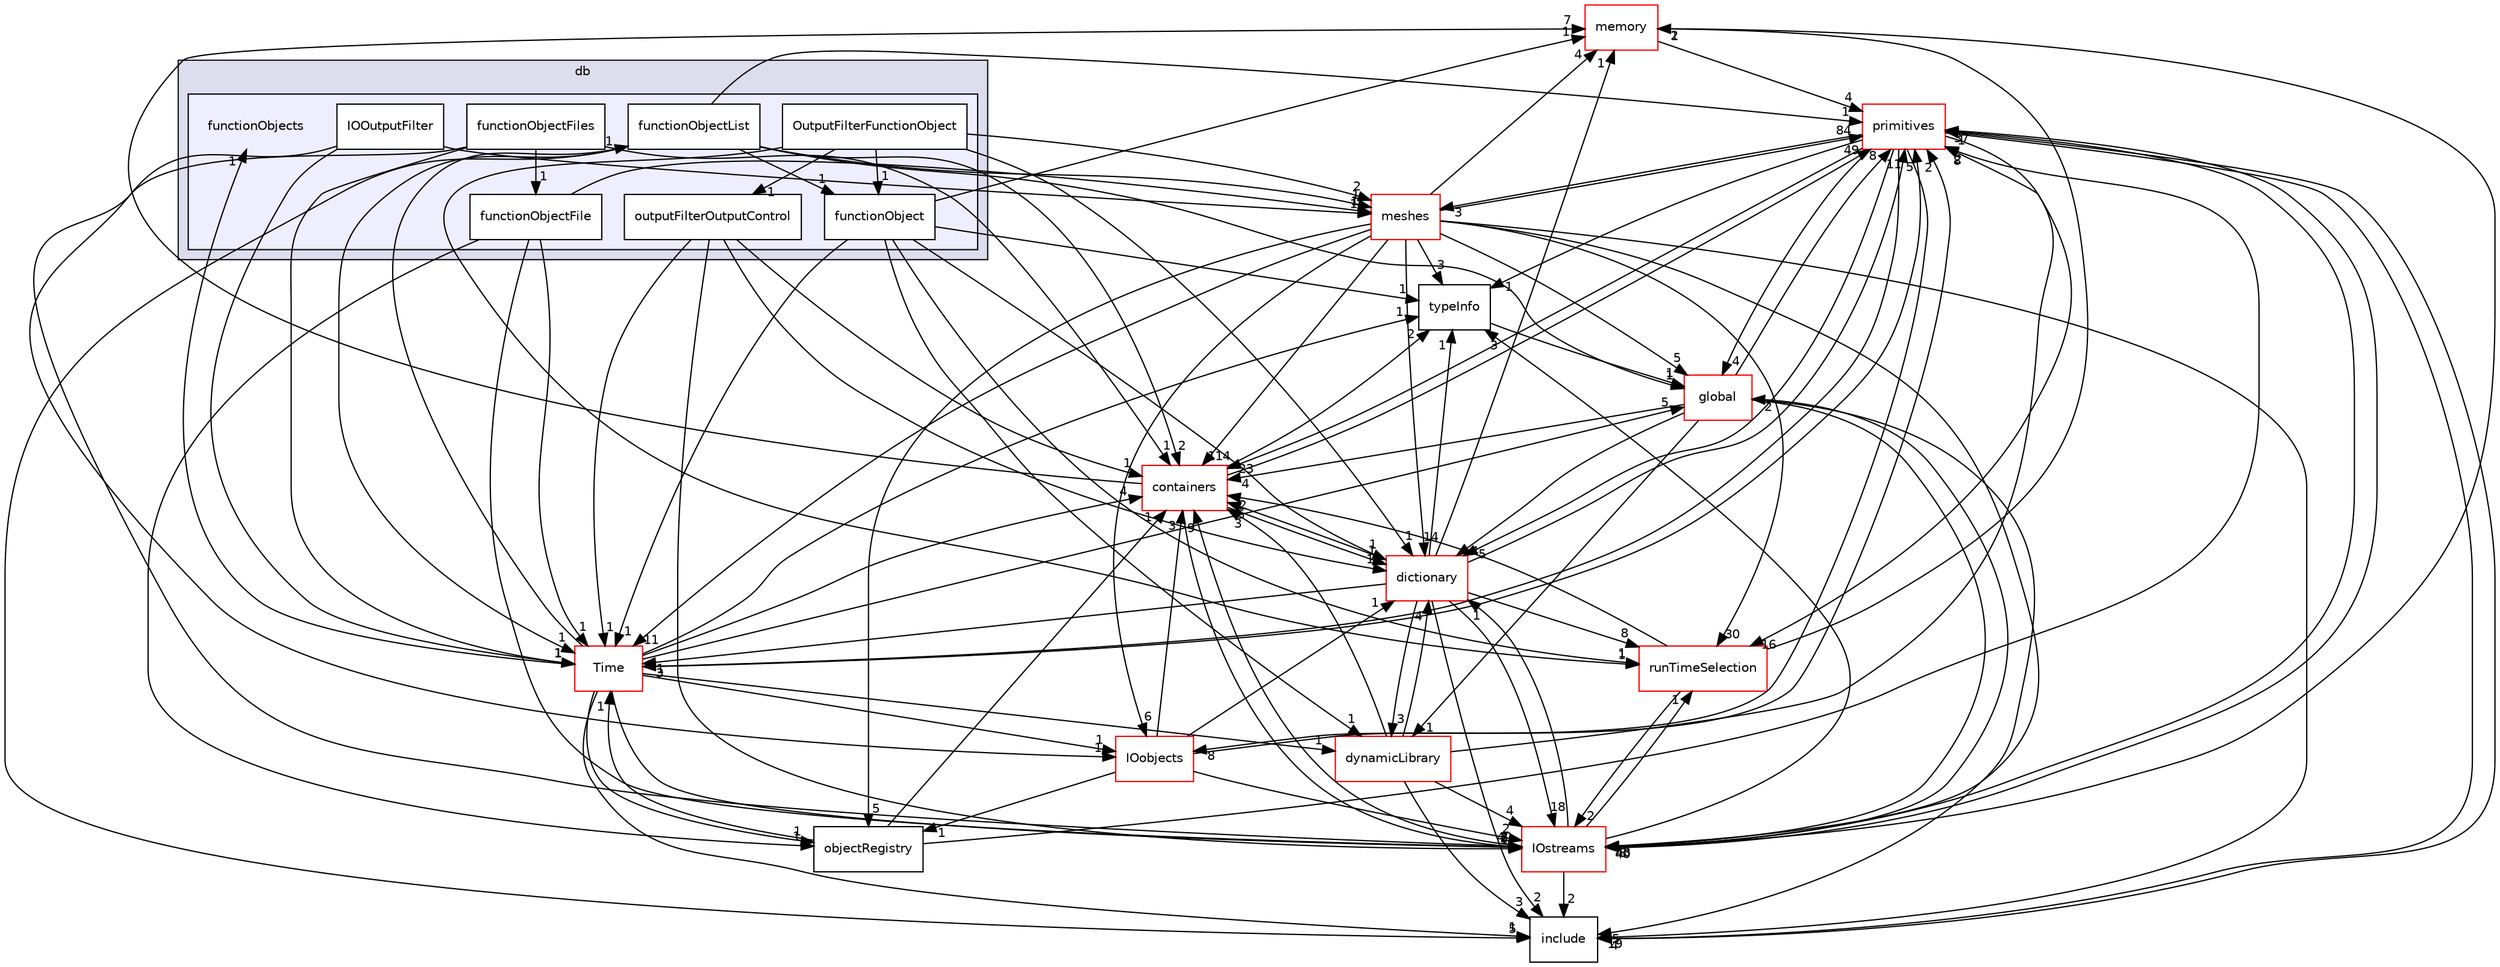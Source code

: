 digraph "src/OpenFOAM/db/functionObjects" {
  bgcolor=transparent;
  compound=true
  node [ fontsize="10", fontname="Helvetica"];
  edge [ labelfontsize="10", labelfontname="Helvetica"];
  subgraph clusterdir_63c634f7a7cfd679ac26c67fb30fc32f {
    graph [ bgcolor="#ddddee", pencolor="black", label="db" fontname="Helvetica", fontsize="10", URL="dir_63c634f7a7cfd679ac26c67fb30fc32f.html"]
  subgraph clusterdir_b1391b8691e21d3cff54e51a698f3c2b {
    graph [ bgcolor="#eeeeff", pencolor="black", label="" URL="dir_b1391b8691e21d3cff54e51a698f3c2b.html"];
    dir_b1391b8691e21d3cff54e51a698f3c2b [shape=plaintext label="functionObjects"];
    dir_54771b73ae8d00c119965aead573f78a [shape=box label="functionObject" color="black" fillcolor="white" style="filled" URL="dir_54771b73ae8d00c119965aead573f78a.html"];
    dir_72972c9244d32427fcb74731092dc058 [shape=box label="functionObjectFile" color="black" fillcolor="white" style="filled" URL="dir_72972c9244d32427fcb74731092dc058.html"];
    dir_d2c588984685adafb3cd0c1225d3c8cc [shape=box label="functionObjectFiles" color="black" fillcolor="white" style="filled" URL="dir_d2c588984685adafb3cd0c1225d3c8cc.html"];
    dir_11e3bd0f10a83b07d4e15684491ae9c4 [shape=box label="functionObjectList" color="black" fillcolor="white" style="filled" URL="dir_11e3bd0f10a83b07d4e15684491ae9c4.html"];
    dir_57b516a07ed18b74e0e3780c449bacd8 [shape=box label="IOOutputFilter" color="black" fillcolor="white" style="filled" URL="dir_57b516a07ed18b74e0e3780c449bacd8.html"];
    dir_3cdbcaa7a1396653aad0f54d3b4ed695 [shape=box label="OutputFilterFunctionObject" color="black" fillcolor="white" style="filled" URL="dir_3cdbcaa7a1396653aad0f54d3b4ed695.html"];
    dir_2e0679f567e2b3bcb9188ff95efeae6f [shape=box label="outputFilterOutputControl" color="black" fillcolor="white" style="filled" URL="dir_2e0679f567e2b3bcb9188ff95efeae6f.html"];
  }
  }
  dir_385a22dcc2f7120acb0f1a7a832b3b8d [shape=box label="memory" color="red" URL="dir_385a22dcc2f7120acb0f1a7a832b3b8d.html"];
  dir_44d37d0c4e72ffac3c5738348b92cda3 [shape=box label="typeInfo" URL="dir_44d37d0c4e72ffac3c5738348b92cda3.html"];
  dir_ec5b63092fb55ef516ddf05b3841c89d [shape=box label="Time" color="red" URL="dir_ec5b63092fb55ef516ddf05b3841c89d.html"];
  dir_19d0872053bde092be81d7fe3f56cbf7 [shape=box label="containers" color="red" URL="dir_19d0872053bde092be81d7fe3f56cbf7.html"];
  dir_cc10b28373a5cdb85fcb1ececb22619b [shape=box label="IOobjects" color="red" URL="dir_cc10b28373a5cdb85fcb1ececb22619b.html"];
  dir_aa2423979fb45fc41c393a5db370ab21 [shape=box label="meshes" color="red" URL="dir_aa2423979fb45fc41c393a5db370ab21.html"];
  dir_466e4f5b4cc1582939ab4ceba36098d8 [shape=box label="IOstreams" color="red" URL="dir_466e4f5b4cc1582939ab4ceba36098d8.html"];
  dir_43e4f3d5f4ba74ef6e29186317ac2bae [shape=box label="dictionary" color="red" URL="dir_43e4f3d5f4ba74ef6e29186317ac2bae.html"];
  dir_8583492183f4d27c76555f8f333dd07b [shape=box label="global" color="red" URL="dir_8583492183f4d27c76555f8f333dd07b.html"];
  dir_f80fc3e4842cbab48cb780bc6e6d033e [shape=box label="objectRegistry" URL="dir_f80fc3e4842cbab48cb780bc6e6d033e.html"];
  dir_3e50f45338116b169052b428016851aa [shape=box label="primitives" color="red" URL="dir_3e50f45338116b169052b428016851aa.html"];
  dir_65d267bb6b65740acaf7d5fe4aebd101 [shape=box label="dynamicLibrary" color="red" URL="dir_65d267bb6b65740acaf7d5fe4aebd101.html"];
  dir_97107bb83a2a5bbfad7ddd584e3f301c [shape=box label="runTimeSelection" color="red" URL="dir_97107bb83a2a5bbfad7ddd584e3f301c.html"];
  dir_e954e9f5966bc1c681a414ec8bd0ee15 [shape=box label="include" URL="dir_e954e9f5966bc1c681a414ec8bd0ee15.html"];
  dir_2e0679f567e2b3bcb9188ff95efeae6f->dir_ec5b63092fb55ef516ddf05b3841c89d [headlabel="1", labeldistance=1.5 headhref="dir_001982_002011.html"];
  dir_2e0679f567e2b3bcb9188ff95efeae6f->dir_19d0872053bde092be81d7fe3f56cbf7 [headlabel="1", labeldistance=1.5 headhref="dir_001982_001903.html"];
  dir_2e0679f567e2b3bcb9188ff95efeae6f->dir_466e4f5b4cc1582939ab4ceba36098d8 [headlabel="1", labeldistance=1.5 headhref="dir_001982_001993.html"];
  dir_2e0679f567e2b3bcb9188ff95efeae6f->dir_43e4f3d5f4ba74ef6e29186317ac2bae [headlabel="1", labeldistance=1.5 headhref="dir_001982_001957.html"];
  dir_385a22dcc2f7120acb0f1a7a832b3b8d->dir_3e50f45338116b169052b428016851aa [headlabel="4", labeldistance=1.5 headhref="dir_002222_002326.html"];
  dir_44d37d0c4e72ffac3c5738348b92cda3->dir_8583492183f4d27c76555f8f333dd07b [headlabel="1", labeldistance=1.5 headhref="dir_002013_002098.html"];
  dir_ec5b63092fb55ef516ddf05b3841c89d->dir_44d37d0c4e72ffac3c5738348b92cda3 [headlabel="1", labeldistance=1.5 headhref="dir_002011_002013.html"];
  dir_ec5b63092fb55ef516ddf05b3841c89d->dir_19d0872053bde092be81d7fe3f56cbf7 [headlabel="4", labeldistance=1.5 headhref="dir_002011_001903.html"];
  dir_ec5b63092fb55ef516ddf05b3841c89d->dir_cc10b28373a5cdb85fcb1ececb22619b [headlabel="1", labeldistance=1.5 headhref="dir_002011_001985.html"];
  dir_ec5b63092fb55ef516ddf05b3841c89d->dir_466e4f5b4cc1582939ab4ceba36098d8 [headlabel="5", labeldistance=1.5 headhref="dir_002011_001993.html"];
  dir_ec5b63092fb55ef516ddf05b3841c89d->dir_b1391b8691e21d3cff54e51a698f3c2b [headlabel="1", labeldistance=1.5 headhref="dir_002011_001975.html"];
  dir_ec5b63092fb55ef516ddf05b3841c89d->dir_8583492183f4d27c76555f8f333dd07b [headlabel="5", labeldistance=1.5 headhref="dir_002011_002098.html"];
  dir_ec5b63092fb55ef516ddf05b3841c89d->dir_f80fc3e4842cbab48cb780bc6e6d033e [headlabel="1", labeldistance=1.5 headhref="dir_002011_002006.html"];
  dir_ec5b63092fb55ef516ddf05b3841c89d->dir_3e50f45338116b169052b428016851aa [headlabel="5", labeldistance=1.5 headhref="dir_002011_002326.html"];
  dir_ec5b63092fb55ef516ddf05b3841c89d->dir_65d267bb6b65740acaf7d5fe4aebd101 [headlabel="1", labeldistance=1.5 headhref="dir_002011_001970.html"];
  dir_ec5b63092fb55ef516ddf05b3841c89d->dir_e954e9f5966bc1c681a414ec8bd0ee15 [headlabel="1", labeldistance=1.5 headhref="dir_002011_002119.html"];
  dir_ec5b63092fb55ef516ddf05b3841c89d->dir_11e3bd0f10a83b07d4e15684491ae9c4 [headlabel="1", labeldistance=1.5 headhref="dir_002011_001979.html"];
  dir_19d0872053bde092be81d7fe3f56cbf7->dir_385a22dcc2f7120acb0f1a7a832b3b8d [headlabel="7", labeldistance=1.5 headhref="dir_001903_002222.html"];
  dir_19d0872053bde092be81d7fe3f56cbf7->dir_44d37d0c4e72ffac3c5738348b92cda3 [headlabel="2", labeldistance=1.5 headhref="dir_001903_002013.html"];
  dir_19d0872053bde092be81d7fe3f56cbf7->dir_466e4f5b4cc1582939ab4ceba36098d8 [headlabel="40", labeldistance=1.5 headhref="dir_001903_001993.html"];
  dir_19d0872053bde092be81d7fe3f56cbf7->dir_43e4f3d5f4ba74ef6e29186317ac2bae [headlabel="1", labeldistance=1.5 headhref="dir_001903_001957.html"];
  dir_19d0872053bde092be81d7fe3f56cbf7->dir_3e50f45338116b169052b428016851aa [headlabel="49", labeldistance=1.5 headhref="dir_001903_002326.html"];
  dir_cc10b28373a5cdb85fcb1ececb22619b->dir_19d0872053bde092be81d7fe3f56cbf7 [headlabel="3", labeldistance=1.5 headhref="dir_001985_001903.html"];
  dir_cc10b28373a5cdb85fcb1ececb22619b->dir_466e4f5b4cc1582939ab4ceba36098d8 [headlabel="2", labeldistance=1.5 headhref="dir_001985_001993.html"];
  dir_cc10b28373a5cdb85fcb1ececb22619b->dir_43e4f3d5f4ba74ef6e29186317ac2bae [headlabel="1", labeldistance=1.5 headhref="dir_001985_001957.html"];
  dir_cc10b28373a5cdb85fcb1ececb22619b->dir_f80fc3e4842cbab48cb780bc6e6d033e [headlabel="1", labeldistance=1.5 headhref="dir_001985_002006.html"];
  dir_cc10b28373a5cdb85fcb1ececb22619b->dir_3e50f45338116b169052b428016851aa [headlabel="2", labeldistance=1.5 headhref="dir_001985_002326.html"];
  dir_57b516a07ed18b74e0e3780c449bacd8->dir_ec5b63092fb55ef516ddf05b3841c89d [headlabel="1", labeldistance=1.5 headhref="dir_001980_002011.html"];
  dir_57b516a07ed18b74e0e3780c449bacd8->dir_cc10b28373a5cdb85fcb1ececb22619b [headlabel="1", labeldistance=1.5 headhref="dir_001980_001985.html"];
  dir_57b516a07ed18b74e0e3780c449bacd8->dir_aa2423979fb45fc41c393a5db370ab21 [headlabel="1", labeldistance=1.5 headhref="dir_001980_002228.html"];
  dir_d2c588984685adafb3cd0c1225d3c8cc->dir_ec5b63092fb55ef516ddf05b3841c89d [headlabel="1", labeldistance=1.5 headhref="dir_001978_002011.html"];
  dir_d2c588984685adafb3cd0c1225d3c8cc->dir_19d0872053bde092be81d7fe3f56cbf7 [headlabel="1", labeldistance=1.5 headhref="dir_001978_001903.html"];
  dir_d2c588984685adafb3cd0c1225d3c8cc->dir_466e4f5b4cc1582939ab4ceba36098d8 [headlabel="2", labeldistance=1.5 headhref="dir_001978_001993.html"];
  dir_d2c588984685adafb3cd0c1225d3c8cc->dir_72972c9244d32427fcb74731092dc058 [headlabel="1", labeldistance=1.5 headhref="dir_001978_001977.html"];
  dir_aa2423979fb45fc41c393a5db370ab21->dir_385a22dcc2f7120acb0f1a7a832b3b8d [headlabel="4", labeldistance=1.5 headhref="dir_002228_002222.html"];
  dir_aa2423979fb45fc41c393a5db370ab21->dir_44d37d0c4e72ffac3c5738348b92cda3 [headlabel="3", labeldistance=1.5 headhref="dir_002228_002013.html"];
  dir_aa2423979fb45fc41c393a5db370ab21->dir_ec5b63092fb55ef516ddf05b3841c89d [headlabel="11", labeldistance=1.5 headhref="dir_002228_002011.html"];
  dir_aa2423979fb45fc41c393a5db370ab21->dir_19d0872053bde092be81d7fe3f56cbf7 [headlabel="114", labeldistance=1.5 headhref="dir_002228_001903.html"];
  dir_aa2423979fb45fc41c393a5db370ab21->dir_cc10b28373a5cdb85fcb1ececb22619b [headlabel="6", labeldistance=1.5 headhref="dir_002228_001985.html"];
  dir_aa2423979fb45fc41c393a5db370ab21->dir_466e4f5b4cc1582939ab4ceba36098d8 [headlabel="43", labeldistance=1.5 headhref="dir_002228_001993.html"];
  dir_aa2423979fb45fc41c393a5db370ab21->dir_43e4f3d5f4ba74ef6e29186317ac2bae [headlabel="14", labeldistance=1.5 headhref="dir_002228_001957.html"];
  dir_aa2423979fb45fc41c393a5db370ab21->dir_8583492183f4d27c76555f8f333dd07b [headlabel="5", labeldistance=1.5 headhref="dir_002228_002098.html"];
  dir_aa2423979fb45fc41c393a5db370ab21->dir_f80fc3e4842cbab48cb780bc6e6d033e [headlabel="5", labeldistance=1.5 headhref="dir_002228_002006.html"];
  dir_aa2423979fb45fc41c393a5db370ab21->dir_3e50f45338116b169052b428016851aa [headlabel="84", labeldistance=1.5 headhref="dir_002228_002326.html"];
  dir_aa2423979fb45fc41c393a5db370ab21->dir_97107bb83a2a5bbfad7ddd584e3f301c [headlabel="30", labeldistance=1.5 headhref="dir_002228_002008.html"];
  dir_aa2423979fb45fc41c393a5db370ab21->dir_e954e9f5966bc1c681a414ec8bd0ee15 [headlabel="19", labeldistance=1.5 headhref="dir_002228_002119.html"];
  dir_466e4f5b4cc1582939ab4ceba36098d8->dir_385a22dcc2f7120acb0f1a7a832b3b8d [headlabel="2", labeldistance=1.5 headhref="dir_001993_002222.html"];
  dir_466e4f5b4cc1582939ab4ceba36098d8->dir_44d37d0c4e72ffac3c5738348b92cda3 [headlabel="3", labeldistance=1.5 headhref="dir_001993_002013.html"];
  dir_466e4f5b4cc1582939ab4ceba36098d8->dir_19d0872053bde092be81d7fe3f56cbf7 [headlabel="9", labeldistance=1.5 headhref="dir_001993_001903.html"];
  dir_466e4f5b4cc1582939ab4ceba36098d8->dir_43e4f3d5f4ba74ef6e29186317ac2bae [headlabel="1", labeldistance=1.5 headhref="dir_001993_001957.html"];
  dir_466e4f5b4cc1582939ab4ceba36098d8->dir_8583492183f4d27c76555f8f333dd07b [headlabel="2", labeldistance=1.5 headhref="dir_001993_002098.html"];
  dir_466e4f5b4cc1582939ab4ceba36098d8->dir_3e50f45338116b169052b428016851aa [headlabel="37", labeldistance=1.5 headhref="dir_001993_002326.html"];
  dir_466e4f5b4cc1582939ab4ceba36098d8->dir_97107bb83a2a5bbfad7ddd584e3f301c [headlabel="1", labeldistance=1.5 headhref="dir_001993_002008.html"];
  dir_466e4f5b4cc1582939ab4ceba36098d8->dir_e954e9f5966bc1c681a414ec8bd0ee15 [headlabel="2", labeldistance=1.5 headhref="dir_001993_002119.html"];
  dir_3cdbcaa7a1396653aad0f54d3b4ed695->dir_2e0679f567e2b3bcb9188ff95efeae6f [headlabel="1", labeldistance=1.5 headhref="dir_001981_001982.html"];
  dir_3cdbcaa7a1396653aad0f54d3b4ed695->dir_aa2423979fb45fc41c393a5db370ab21 [headlabel="2", labeldistance=1.5 headhref="dir_001981_002228.html"];
  dir_3cdbcaa7a1396653aad0f54d3b4ed695->dir_43e4f3d5f4ba74ef6e29186317ac2bae [headlabel="1", labeldistance=1.5 headhref="dir_001981_001957.html"];
  dir_3cdbcaa7a1396653aad0f54d3b4ed695->dir_97107bb83a2a5bbfad7ddd584e3f301c [headlabel="1", labeldistance=1.5 headhref="dir_001981_002008.html"];
  dir_3cdbcaa7a1396653aad0f54d3b4ed695->dir_54771b73ae8d00c119965aead573f78a [headlabel="1", labeldistance=1.5 headhref="dir_001981_001976.html"];
  dir_43e4f3d5f4ba74ef6e29186317ac2bae->dir_385a22dcc2f7120acb0f1a7a832b3b8d [headlabel="1", labeldistance=1.5 headhref="dir_001957_002222.html"];
  dir_43e4f3d5f4ba74ef6e29186317ac2bae->dir_44d37d0c4e72ffac3c5738348b92cda3 [headlabel="1", labeldistance=1.5 headhref="dir_001957_002013.html"];
  dir_43e4f3d5f4ba74ef6e29186317ac2bae->dir_ec5b63092fb55ef516ddf05b3841c89d [headlabel="1", labeldistance=1.5 headhref="dir_001957_002011.html"];
  dir_43e4f3d5f4ba74ef6e29186317ac2bae->dir_19d0872053bde092be81d7fe3f56cbf7 [headlabel="5", labeldistance=1.5 headhref="dir_001957_001903.html"];
  dir_43e4f3d5f4ba74ef6e29186317ac2bae->dir_466e4f5b4cc1582939ab4ceba36098d8 [headlabel="18", labeldistance=1.5 headhref="dir_001957_001993.html"];
  dir_43e4f3d5f4ba74ef6e29186317ac2bae->dir_3e50f45338116b169052b428016851aa [headlabel="11", labeldistance=1.5 headhref="dir_001957_002326.html"];
  dir_43e4f3d5f4ba74ef6e29186317ac2bae->dir_65d267bb6b65740acaf7d5fe4aebd101 [headlabel="3", labeldistance=1.5 headhref="dir_001957_001970.html"];
  dir_43e4f3d5f4ba74ef6e29186317ac2bae->dir_97107bb83a2a5bbfad7ddd584e3f301c [headlabel="8", labeldistance=1.5 headhref="dir_001957_002008.html"];
  dir_43e4f3d5f4ba74ef6e29186317ac2bae->dir_e954e9f5966bc1c681a414ec8bd0ee15 [headlabel="2", labeldistance=1.5 headhref="dir_001957_002119.html"];
  dir_8583492183f4d27c76555f8f333dd07b->dir_19d0872053bde092be81d7fe3f56cbf7 [headlabel="4", labeldistance=1.5 headhref="dir_002098_001903.html"];
  dir_8583492183f4d27c76555f8f333dd07b->dir_466e4f5b4cc1582939ab4ceba36098d8 [headlabel="8", labeldistance=1.5 headhref="dir_002098_001993.html"];
  dir_8583492183f4d27c76555f8f333dd07b->dir_43e4f3d5f4ba74ef6e29186317ac2bae [headlabel="4", labeldistance=1.5 headhref="dir_002098_001957.html"];
  dir_8583492183f4d27c76555f8f333dd07b->dir_3e50f45338116b169052b428016851aa [headlabel="8", labeldistance=1.5 headhref="dir_002098_002326.html"];
  dir_8583492183f4d27c76555f8f333dd07b->dir_65d267bb6b65740acaf7d5fe4aebd101 [headlabel="1", labeldistance=1.5 headhref="dir_002098_001970.html"];
  dir_8583492183f4d27c76555f8f333dd07b->dir_e954e9f5966bc1c681a414ec8bd0ee15 [headlabel="5", labeldistance=1.5 headhref="dir_002098_002119.html"];
  dir_f80fc3e4842cbab48cb780bc6e6d033e->dir_ec5b63092fb55ef516ddf05b3841c89d [headlabel="1", labeldistance=1.5 headhref="dir_002006_002011.html"];
  dir_f80fc3e4842cbab48cb780bc6e6d033e->dir_19d0872053bde092be81d7fe3f56cbf7 [headlabel="1", labeldistance=1.5 headhref="dir_002006_001903.html"];
  dir_f80fc3e4842cbab48cb780bc6e6d033e->dir_3e50f45338116b169052b428016851aa [headlabel="2", labeldistance=1.5 headhref="dir_002006_002326.html"];
  dir_3e50f45338116b169052b428016851aa->dir_44d37d0c4e72ffac3c5738348b92cda3 [headlabel="1", labeldistance=1.5 headhref="dir_002326_002013.html"];
  dir_3e50f45338116b169052b428016851aa->dir_ec5b63092fb55ef516ddf05b3841c89d [headlabel="3", labeldistance=1.5 headhref="dir_002326_002011.html"];
  dir_3e50f45338116b169052b428016851aa->dir_19d0872053bde092be81d7fe3f56cbf7 [headlabel="23", labeldistance=1.5 headhref="dir_002326_001903.html"];
  dir_3e50f45338116b169052b428016851aa->dir_cc10b28373a5cdb85fcb1ececb22619b [headlabel="8", labeldistance=1.5 headhref="dir_002326_001985.html"];
  dir_3e50f45338116b169052b428016851aa->dir_aa2423979fb45fc41c393a5db370ab21 [headlabel="3", labeldistance=1.5 headhref="dir_002326_002228.html"];
  dir_3e50f45338116b169052b428016851aa->dir_466e4f5b4cc1582939ab4ceba36098d8 [headlabel="40", labeldistance=1.5 headhref="dir_002326_001993.html"];
  dir_3e50f45338116b169052b428016851aa->dir_43e4f3d5f4ba74ef6e29186317ac2bae [headlabel="5", labeldistance=1.5 headhref="dir_002326_001957.html"];
  dir_3e50f45338116b169052b428016851aa->dir_8583492183f4d27c76555f8f333dd07b [headlabel="4", labeldistance=1.5 headhref="dir_002326_002098.html"];
  dir_3e50f45338116b169052b428016851aa->dir_97107bb83a2a5bbfad7ddd584e3f301c [headlabel="16", labeldistance=1.5 headhref="dir_002326_002008.html"];
  dir_3e50f45338116b169052b428016851aa->dir_e954e9f5966bc1c681a414ec8bd0ee15 [headlabel="4", labeldistance=1.5 headhref="dir_002326_002119.html"];
  dir_65d267bb6b65740acaf7d5fe4aebd101->dir_19d0872053bde092be81d7fe3f56cbf7 [headlabel="3", labeldistance=1.5 headhref="dir_001970_001903.html"];
  dir_65d267bb6b65740acaf7d5fe4aebd101->dir_466e4f5b4cc1582939ab4ceba36098d8 [headlabel="4", labeldistance=1.5 headhref="dir_001970_001993.html"];
  dir_65d267bb6b65740acaf7d5fe4aebd101->dir_43e4f3d5f4ba74ef6e29186317ac2bae [headlabel="4", labeldistance=1.5 headhref="dir_001970_001957.html"];
  dir_65d267bb6b65740acaf7d5fe4aebd101->dir_3e50f45338116b169052b428016851aa [headlabel="8", labeldistance=1.5 headhref="dir_001970_002326.html"];
  dir_65d267bb6b65740acaf7d5fe4aebd101->dir_e954e9f5966bc1c681a414ec8bd0ee15 [headlabel="3", labeldistance=1.5 headhref="dir_001970_002119.html"];
  dir_97107bb83a2a5bbfad7ddd584e3f301c->dir_385a22dcc2f7120acb0f1a7a832b3b8d [headlabel="1", labeldistance=1.5 headhref="dir_002008_002222.html"];
  dir_97107bb83a2a5bbfad7ddd584e3f301c->dir_19d0872053bde092be81d7fe3f56cbf7 [headlabel="2", labeldistance=1.5 headhref="dir_002008_001903.html"];
  dir_97107bb83a2a5bbfad7ddd584e3f301c->dir_466e4f5b4cc1582939ab4ceba36098d8 [headlabel="2", labeldistance=1.5 headhref="dir_002008_001993.html"];
  dir_e954e9f5966bc1c681a414ec8bd0ee15->dir_3e50f45338116b169052b428016851aa [headlabel="1", labeldistance=1.5 headhref="dir_002119_002326.html"];
  dir_72972c9244d32427fcb74731092dc058->dir_ec5b63092fb55ef516ddf05b3841c89d [headlabel="1", labeldistance=1.5 headhref="dir_001977_002011.html"];
  dir_72972c9244d32427fcb74731092dc058->dir_aa2423979fb45fc41c393a5db370ab21 [headlabel="1", labeldistance=1.5 headhref="dir_001977_002228.html"];
  dir_72972c9244d32427fcb74731092dc058->dir_466e4f5b4cc1582939ab4ceba36098d8 [headlabel="2", labeldistance=1.5 headhref="dir_001977_001993.html"];
  dir_72972c9244d32427fcb74731092dc058->dir_f80fc3e4842cbab48cb780bc6e6d033e [headlabel="1", labeldistance=1.5 headhref="dir_001977_002006.html"];
  dir_11e3bd0f10a83b07d4e15684491ae9c4->dir_ec5b63092fb55ef516ddf05b3841c89d [headlabel="1", labeldistance=1.5 headhref="dir_001979_002011.html"];
  dir_11e3bd0f10a83b07d4e15684491ae9c4->dir_19d0872053bde092be81d7fe3f56cbf7 [headlabel="2", labeldistance=1.5 headhref="dir_001979_001903.html"];
  dir_11e3bd0f10a83b07d4e15684491ae9c4->dir_aa2423979fb45fc41c393a5db370ab21 [headlabel="1", labeldistance=1.5 headhref="dir_001979_002228.html"];
  dir_11e3bd0f10a83b07d4e15684491ae9c4->dir_8583492183f4d27c76555f8f333dd07b [headlabel="1", labeldistance=1.5 headhref="dir_001979_002098.html"];
  dir_11e3bd0f10a83b07d4e15684491ae9c4->dir_3e50f45338116b169052b428016851aa [headlabel="1", labeldistance=1.5 headhref="dir_001979_002326.html"];
  dir_11e3bd0f10a83b07d4e15684491ae9c4->dir_e954e9f5966bc1c681a414ec8bd0ee15 [headlabel="5", labeldistance=1.5 headhref="dir_001979_002119.html"];
  dir_11e3bd0f10a83b07d4e15684491ae9c4->dir_54771b73ae8d00c119965aead573f78a [headlabel="1", labeldistance=1.5 headhref="dir_001979_001976.html"];
  dir_54771b73ae8d00c119965aead573f78a->dir_385a22dcc2f7120acb0f1a7a832b3b8d [headlabel="1", labeldistance=1.5 headhref="dir_001976_002222.html"];
  dir_54771b73ae8d00c119965aead573f78a->dir_44d37d0c4e72ffac3c5738348b92cda3 [headlabel="1", labeldistance=1.5 headhref="dir_001976_002013.html"];
  dir_54771b73ae8d00c119965aead573f78a->dir_ec5b63092fb55ef516ddf05b3841c89d [headlabel="1", labeldistance=1.5 headhref="dir_001976_002011.html"];
  dir_54771b73ae8d00c119965aead573f78a->dir_43e4f3d5f4ba74ef6e29186317ac2bae [headlabel="1", labeldistance=1.5 headhref="dir_001976_001957.html"];
  dir_54771b73ae8d00c119965aead573f78a->dir_65d267bb6b65740acaf7d5fe4aebd101 [headlabel="1", labeldistance=1.5 headhref="dir_001976_001970.html"];
  dir_54771b73ae8d00c119965aead573f78a->dir_97107bb83a2a5bbfad7ddd584e3f301c [headlabel="1", labeldistance=1.5 headhref="dir_001976_002008.html"];
}

